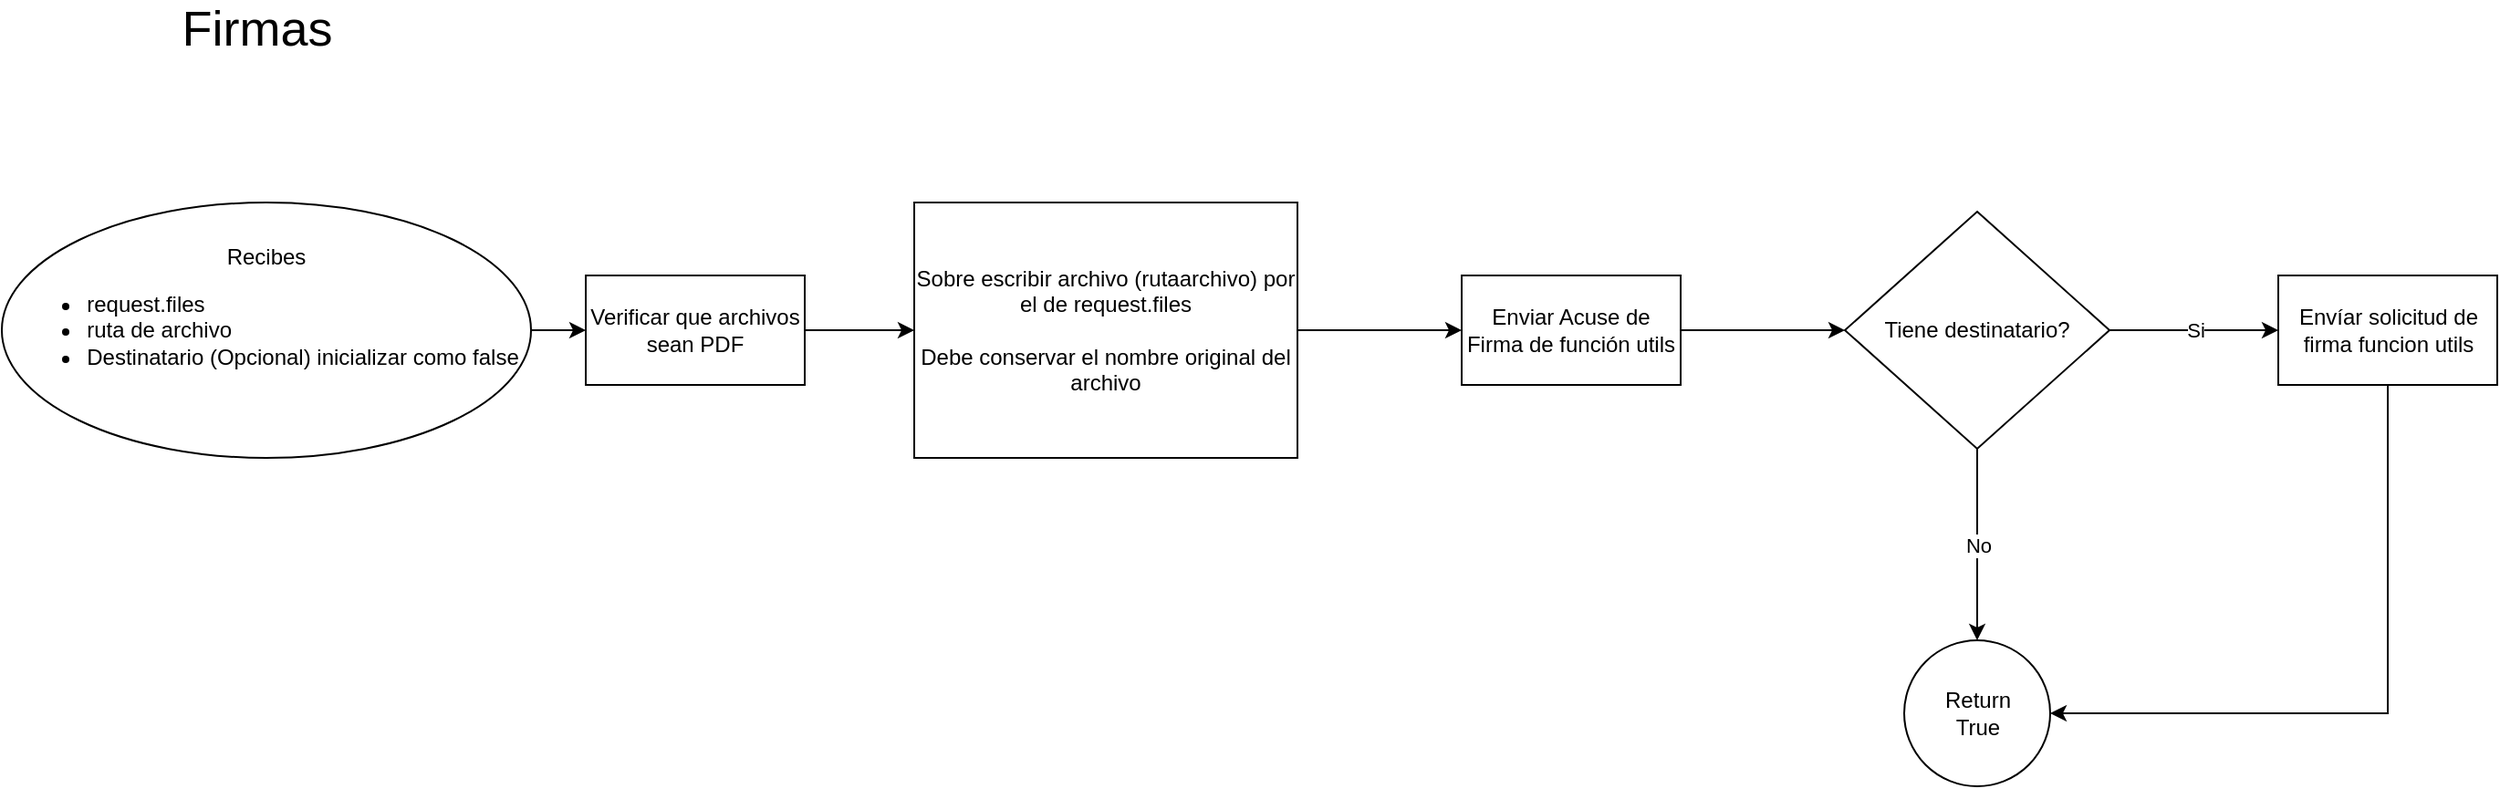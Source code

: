 <mxfile version="21.3.3" type="github">
  <diagram id="C5RBs43oDa-KdzZeNtuy" name="Page-1">
    <mxGraphModel dx="1658" dy="893" grid="1" gridSize="10" guides="1" tooltips="1" connect="1" arrows="1" fold="1" page="1" pageScale="1" pageWidth="827" pageHeight="1169" math="0" shadow="0">
      <root>
        <mxCell id="WIyWlLk6GJQsqaUBKTNV-0" />
        <mxCell id="WIyWlLk6GJQsqaUBKTNV-1" parent="WIyWlLk6GJQsqaUBKTNV-0" />
        <mxCell id="Eb36ysWTBSQc3GgwpaGg-2" value="" style="edgeStyle=orthogonalEdgeStyle;rounded=0;orthogonalLoop=1;jettySize=auto;html=1;" edge="1" parent="WIyWlLk6GJQsqaUBKTNV-1" source="Eb36ysWTBSQc3GgwpaGg-0" target="Eb36ysWTBSQc3GgwpaGg-1">
          <mxGeometry relative="1" as="geometry" />
        </mxCell>
        <mxCell id="Eb36ysWTBSQc3GgwpaGg-0" value="&lt;div&gt;Recibes&lt;/div&gt;&lt;div&gt;&lt;ul&gt;&lt;li&gt;&lt;div align=&quot;left&quot;&gt;request.files&lt;/div&gt;&lt;/li&gt;&lt;li&gt;&lt;div align=&quot;left&quot;&gt;ruta de archivo&lt;/div&gt;&lt;/li&gt;&lt;li&gt;Destinatario (Opcional) inicializar como false&lt;br&gt;&lt;div align=&quot;left&quot;&gt;&lt;br&gt;&lt;/div&gt;&lt;/li&gt;&lt;/ul&gt;&lt;/div&gt;" style="ellipse;whiteSpace=wrap;html=1;" vertex="1" parent="WIyWlLk6GJQsqaUBKTNV-1">
          <mxGeometry x="30" y="130" width="290" height="140" as="geometry" />
        </mxCell>
        <mxCell id="Eb36ysWTBSQc3GgwpaGg-4" value="" style="edgeStyle=orthogonalEdgeStyle;rounded=0;orthogonalLoop=1;jettySize=auto;html=1;" edge="1" parent="WIyWlLk6GJQsqaUBKTNV-1" source="Eb36ysWTBSQc3GgwpaGg-1" target="Eb36ysWTBSQc3GgwpaGg-3">
          <mxGeometry relative="1" as="geometry" />
        </mxCell>
        <mxCell id="Eb36ysWTBSQc3GgwpaGg-1" value="Verificar que archivos sean PDF" style="whiteSpace=wrap;html=1;" vertex="1" parent="WIyWlLk6GJQsqaUBKTNV-1">
          <mxGeometry x="350" y="170" width="120" height="60" as="geometry" />
        </mxCell>
        <mxCell id="Eb36ysWTBSQc3GgwpaGg-6" value="" style="edgeStyle=orthogonalEdgeStyle;rounded=0;orthogonalLoop=1;jettySize=auto;html=1;" edge="1" parent="WIyWlLk6GJQsqaUBKTNV-1" source="Eb36ysWTBSQc3GgwpaGg-3" target="Eb36ysWTBSQc3GgwpaGg-5">
          <mxGeometry relative="1" as="geometry" />
        </mxCell>
        <mxCell id="Eb36ysWTBSQc3GgwpaGg-3" value="&lt;div&gt;Sobre escribir archivo (rutaarchivo) por el de request.files&lt;/div&gt;&lt;div&gt;&lt;br&gt;&lt;/div&gt;&lt;div&gt;Debe conservar el nombre original del archivo&lt;br&gt;&lt;/div&gt;" style="whiteSpace=wrap;html=1;" vertex="1" parent="WIyWlLk6GJQsqaUBKTNV-1">
          <mxGeometry x="530" y="130" width="210" height="140" as="geometry" />
        </mxCell>
        <mxCell id="Eb36ysWTBSQc3GgwpaGg-10" value="" style="edgeStyle=orthogonalEdgeStyle;rounded=0;orthogonalLoop=1;jettySize=auto;html=1;" edge="1" parent="WIyWlLk6GJQsqaUBKTNV-1" source="Eb36ysWTBSQc3GgwpaGg-5" target="Eb36ysWTBSQc3GgwpaGg-9">
          <mxGeometry relative="1" as="geometry" />
        </mxCell>
        <mxCell id="Eb36ysWTBSQc3GgwpaGg-5" value="Enviar Acuse de Firma de función utils" style="whiteSpace=wrap;html=1;" vertex="1" parent="WIyWlLk6GJQsqaUBKTNV-1">
          <mxGeometry x="830" y="170" width="120" height="60" as="geometry" />
        </mxCell>
        <mxCell id="Eb36ysWTBSQc3GgwpaGg-12" value="Si" style="edgeStyle=orthogonalEdgeStyle;rounded=0;orthogonalLoop=1;jettySize=auto;html=1;" edge="1" parent="WIyWlLk6GJQsqaUBKTNV-1" source="Eb36ysWTBSQc3GgwpaGg-9" target="Eb36ysWTBSQc3GgwpaGg-11">
          <mxGeometry relative="1" as="geometry" />
        </mxCell>
        <mxCell id="Eb36ysWTBSQc3GgwpaGg-14" value="No" style="edgeStyle=orthogonalEdgeStyle;rounded=0;orthogonalLoop=1;jettySize=auto;html=1;" edge="1" parent="WIyWlLk6GJQsqaUBKTNV-1" source="Eb36ysWTBSQc3GgwpaGg-9" target="Eb36ysWTBSQc3GgwpaGg-13">
          <mxGeometry relative="1" as="geometry" />
        </mxCell>
        <mxCell id="Eb36ysWTBSQc3GgwpaGg-9" value="Tiene destinatario?" style="rhombus;whiteSpace=wrap;html=1;" vertex="1" parent="WIyWlLk6GJQsqaUBKTNV-1">
          <mxGeometry x="1040" y="135" width="145" height="130" as="geometry" />
        </mxCell>
        <mxCell id="Eb36ysWTBSQc3GgwpaGg-16" value="" style="edgeStyle=orthogonalEdgeStyle;rounded=0;orthogonalLoop=1;jettySize=auto;html=1;entryX=1;entryY=0.5;entryDx=0;entryDy=0;" edge="1" parent="WIyWlLk6GJQsqaUBKTNV-1" source="Eb36ysWTBSQc3GgwpaGg-11" target="Eb36ysWTBSQc3GgwpaGg-13">
          <mxGeometry relative="1" as="geometry">
            <mxPoint x="1337.5" y="310" as="targetPoint" />
            <Array as="points">
              <mxPoint x="1338" y="410" />
            </Array>
          </mxGeometry>
        </mxCell>
        <mxCell id="Eb36ysWTBSQc3GgwpaGg-11" value="Envíar solicitud de firma funcion utils" style="whiteSpace=wrap;html=1;" vertex="1" parent="WIyWlLk6GJQsqaUBKTNV-1">
          <mxGeometry x="1277.5" y="170" width="120" height="60" as="geometry" />
        </mxCell>
        <mxCell id="Eb36ysWTBSQc3GgwpaGg-13" value="&lt;div&gt;Return &lt;br&gt;&lt;/div&gt;&lt;div&gt;True&lt;/div&gt;" style="ellipse;whiteSpace=wrap;html=1;" vertex="1" parent="WIyWlLk6GJQsqaUBKTNV-1">
          <mxGeometry x="1072.5" y="370" width="80" height="80" as="geometry" />
        </mxCell>
        <mxCell id="Eb36ysWTBSQc3GgwpaGg-17" value="Firmas" style="text;html=1;strokeColor=none;fillColor=none;align=center;verticalAlign=middle;whiteSpace=wrap;rounded=0;fontSize=27;" vertex="1" parent="WIyWlLk6GJQsqaUBKTNV-1">
          <mxGeometry x="60" y="20" width="220" height="30" as="geometry" />
        </mxCell>
      </root>
    </mxGraphModel>
  </diagram>
</mxfile>
